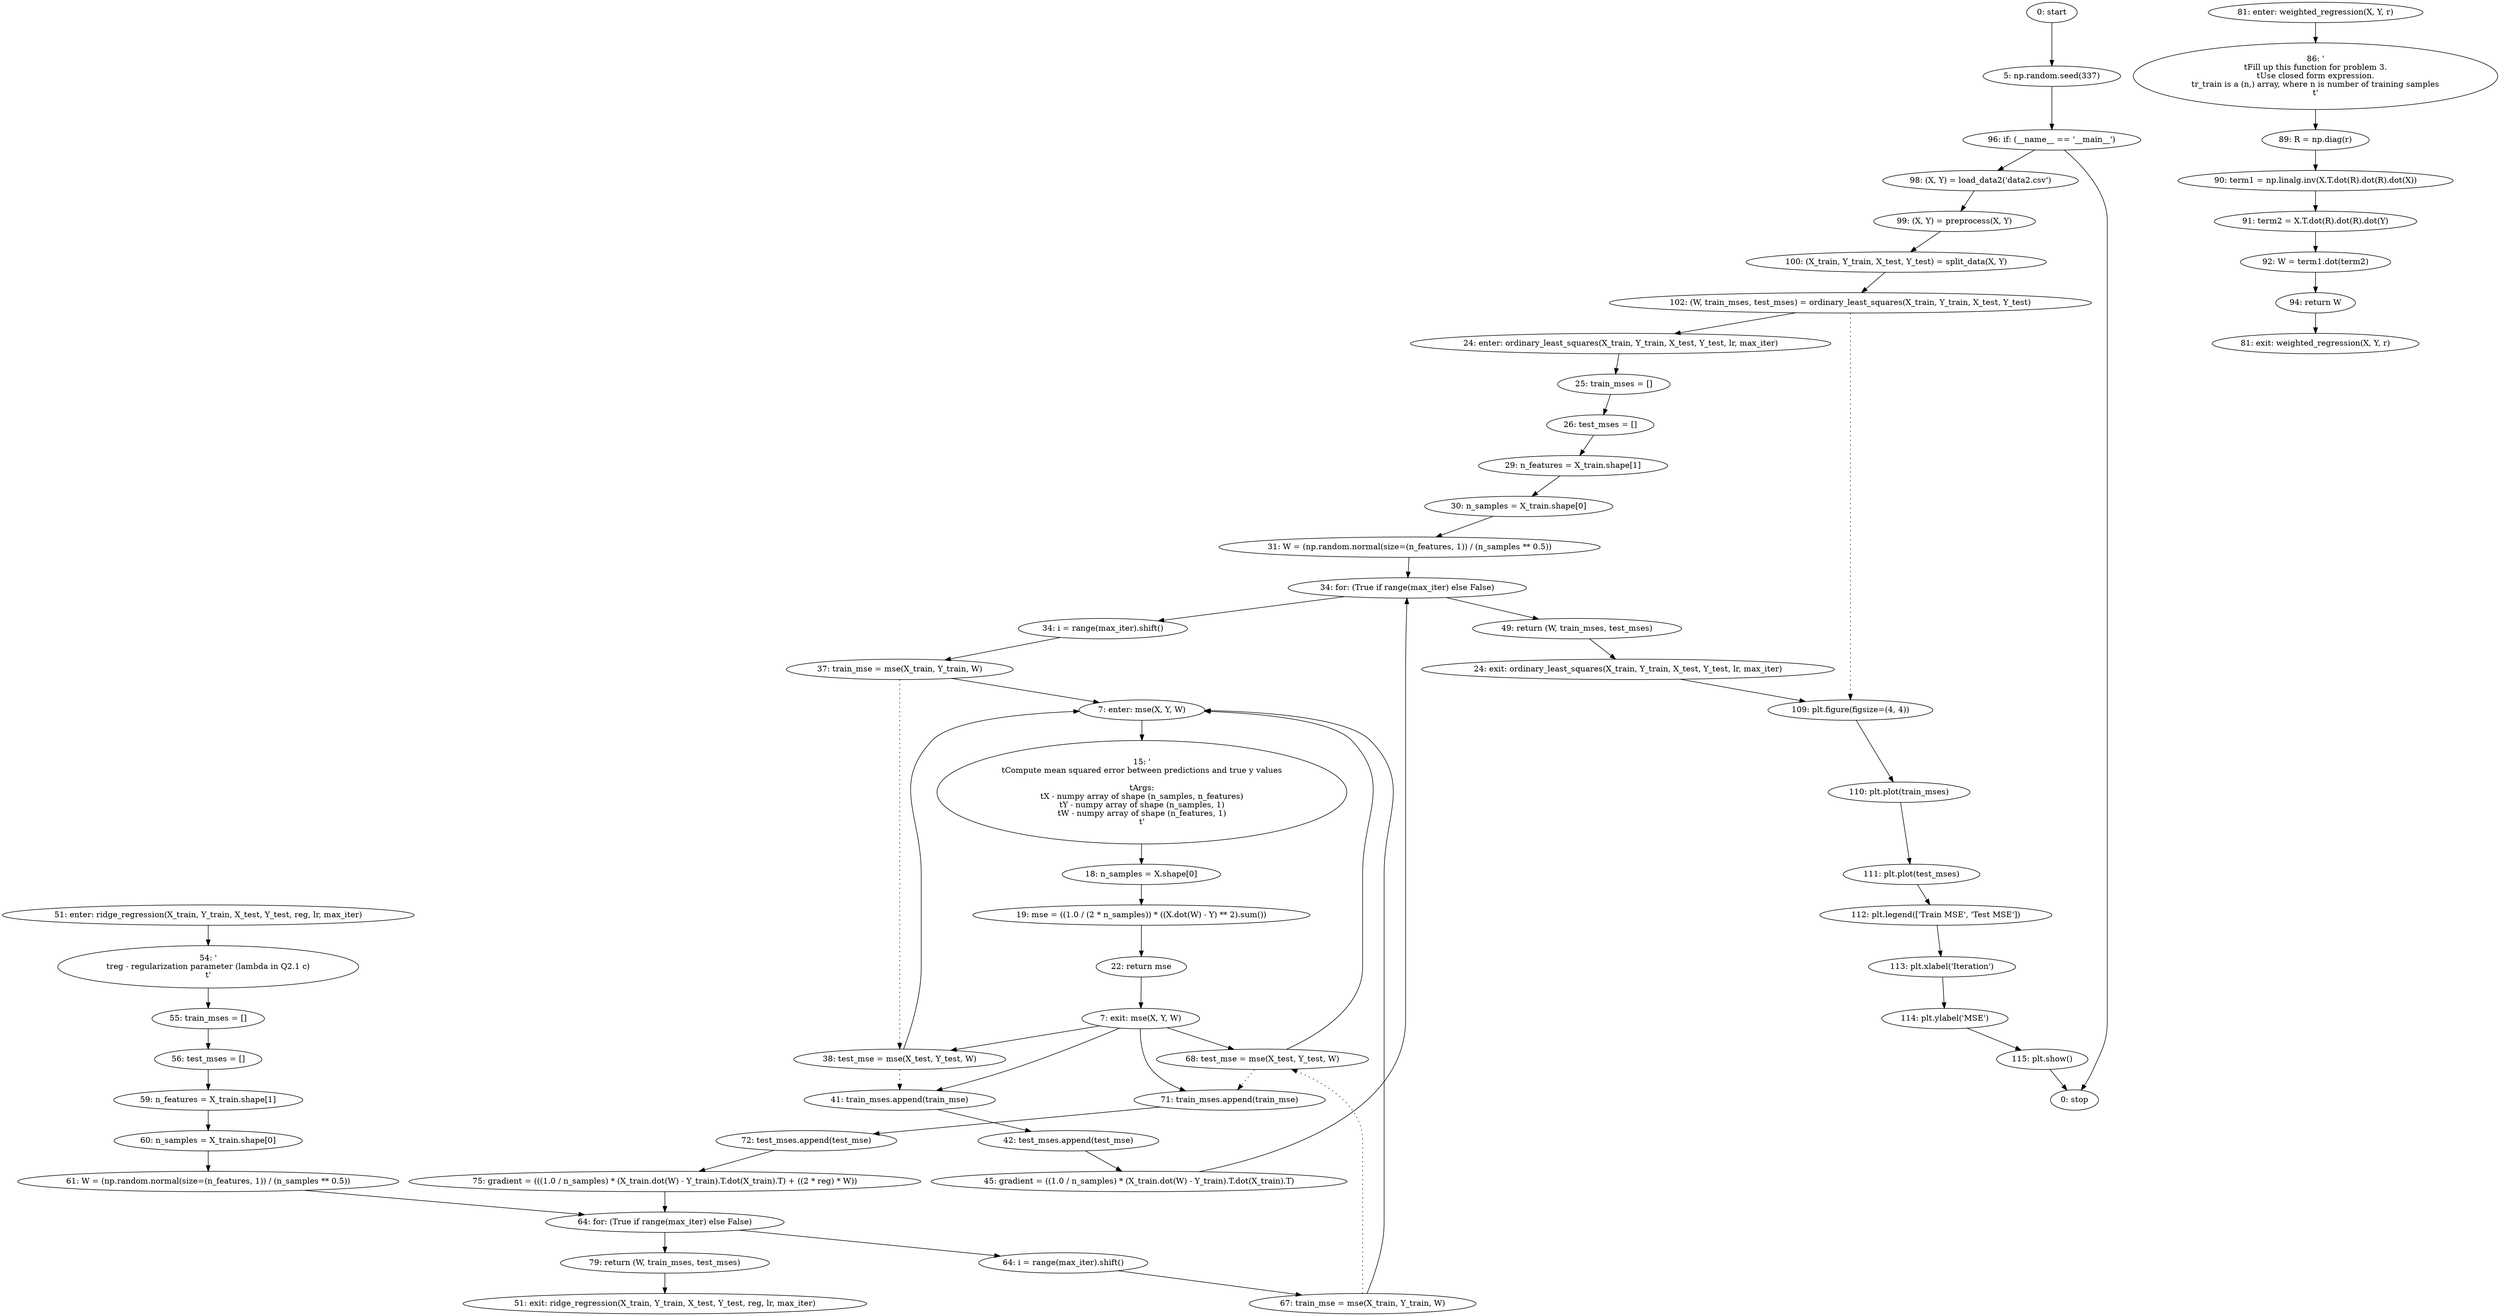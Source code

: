 strict digraph "" {
	node [label="\N"];
	0	 [label="0: start"];
	1	 [label="5: np.random.seed(337)"];
	0 -> 1;
	47	 [label="96: if: (__name__ == '__main__')"];
	1 -> 47;
	48	 [label="98: (X, Y) = load_data2('data2.csv')"];
	47 -> 48;
	59	 [label="0: stop"];
	47 -> 59;
	2	 [label="7: enter: mse(X, Y, W)"];
	4	 [label="15: '\n\tCompute mean squared error between predictions and true y values\n\n\tArgs:\n\tX - numpy array of shape (n_samples, n_features)\n\tY \
- numpy array of shape (n_samples, 1)\n\tW - numpy array of shape (n_features, 1)\n\t'"];
	2 -> 4;
	5	 [label="18: n_samples = X.shape[0]"];
	4 -> 5;
	17	 [label="37: train_mse = mse(X_train, Y_train, W)"];
	17 -> 2;
	18	 [label="38: test_mse = mse(X_test, Y_test, W)"];
	17 -> 18	 [style=dotted,
		weight=100];
	18 -> 2;
	19	 [label="41: train_mses.append(train_mse)"];
	18 -> 19	 [style=dotted,
		weight=100];
	20	 [label="42: test_mses.append(test_mse)"];
	19 -> 20;
	33	 [label="67: train_mse = mse(X_train, Y_train, W)"];
	33 -> 2;
	34	 [label="68: test_mse = mse(X_test, Y_test, W)"];
	33 -> 34	 [style=dotted,
		weight=100];
	34 -> 2;
	35	 [label="71: train_mses.append(train_mse)"];
	34 -> 35	 [style=dotted,
		weight=100];
	36	 [label="72: test_mses.append(test_mse)"];
	35 -> 36;
	3	 [label="7: exit: mse(X, Y, W)"];
	3 -> 18;
	3 -> 19;
	3 -> 34;
	3 -> 35;
	7	 [label="22: return mse"];
	7 -> 3;
	6	 [label="19: mse = ((1.0 / (2 * n_samples)) * ((X.dot(W) - Y) ** 2).sum())"];
	5 -> 6;
	6 -> 7;
	8	 [label="24: enter: ordinary_least_squares(X_train, Y_train, X_test, Y_test, lr, max_iter)"];
	10	 [label="25: train_mses = []"];
	8 -> 10;
	11	 [label="26: test_mses = []"];
	10 -> 11;
	51	 [label="102: (W, train_mses, test_mses) = ordinary_least_squares(X_train, Y_train, X_test, Y_test)"];
	51 -> 8;
	52	 [label="109: plt.figure(figsize=(4, 4))"];
	51 -> 52	 [style=dotted,
		weight=100];
	53	 [label="110: plt.plot(train_mses)"];
	52 -> 53;
	9	 [label="24: exit: ordinary_least_squares(X_train, Y_train, X_test, Y_test, lr, max_iter)"];
	9 -> 52;
	22	 [label="49: return (W, train_mses, test_mses)"];
	22 -> 9;
	12	 [label="29: n_features = X_train.shape[1]"];
	11 -> 12;
	13	 [label="30: n_samples = X_train.shape[0]"];
	12 -> 13;
	14	 [label="31: W = (np.random.normal(size=(n_features, 1)) / (n_samples ** 0.5))"];
	13 -> 14;
	15	 [label="34: for: (True if range(max_iter) else False)"];
	14 -> 15;
	15 -> 22;
	16	 [label="34: i = range(max_iter).shift()"];
	15 -> 16;
	16 -> 17;
	21	 [label="45: gradient = ((1.0 / n_samples) * (X_train.dot(W) - Y_train).T.dot(X_train).T)"];
	21 -> 15;
	20 -> 21;
	23	 [label="51: enter: ridge_regression(X_train, Y_train, X_test, Y_test, reg, lr, max_iter)"];
	25	 [label="54: '\n\treg - regularization parameter (lambda in Q2.1 c)\n\t'"];
	23 -> 25;
	26	 [label="55: train_mses = []"];
	25 -> 26;
	24	 [label="51: exit: ridge_regression(X_train, Y_train, X_test, Y_test, reg, lr, max_iter)"];
	38	 [label="79: return (W, train_mses, test_mses)"];
	38 -> 24;
	27	 [label="56: test_mses = []"];
	26 -> 27;
	28	 [label="59: n_features = X_train.shape[1]"];
	27 -> 28;
	29	 [label="60: n_samples = X_train.shape[0]"];
	28 -> 29;
	30	 [label="61: W = (np.random.normal(size=(n_features, 1)) / (n_samples ** 0.5))"];
	29 -> 30;
	31	 [label="64: for: (True if range(max_iter) else False)"];
	30 -> 31;
	31 -> 38;
	32	 [label="64: i = range(max_iter).shift()"];
	31 -> 32;
	32 -> 33;
	37	 [label="75: gradient = (((1.0 / n_samples) * (X_train.dot(W) - Y_train).T.dot(X_train).T) + ((2 * reg) * W))"];
	37 -> 31;
	36 -> 37;
	39	 [label="81: enter: weighted_regression(X, Y, r)"];
	41	 [label="86: '\n\tFill up this function for problem 3.\n\tUse closed form expression.\n\tr_train is a (n,) array, where n is number of training \
samples\n\t'"];
	39 -> 41;
	42	 [label="89: R = np.diag(r)"];
	41 -> 42;
	40	 [label="81: exit: weighted_regression(X, Y, r)"];
	46	 [label="94: return W"];
	46 -> 40;
	43	 [label="90: term1 = np.linalg.inv(X.T.dot(R).dot(R).dot(X))"];
	42 -> 43;
	44	 [label="91: term2 = X.T.dot(R).dot(R).dot(Y)"];
	43 -> 44;
	45	 [label="92: W = term1.dot(term2)"];
	44 -> 45;
	45 -> 46;
	49	 [label="99: (X, Y) = preprocess(X, Y)"];
	48 -> 49;
	50	 [label="100: (X_train, Y_train, X_test, Y_test) = split_data(X, Y)"];
	49 -> 50;
	50 -> 51;
	54	 [label="111: plt.plot(test_mses)"];
	53 -> 54;
	55	 [label="112: plt.legend(['Train MSE', 'Test MSE'])"];
	54 -> 55;
	56	 [label="113: plt.xlabel('Iteration')"];
	55 -> 56;
	57	 [label="114: plt.ylabel('MSE')"];
	56 -> 57;
	58	 [label="115: plt.show()"];
	57 -> 58;
	58 -> 59;
}

